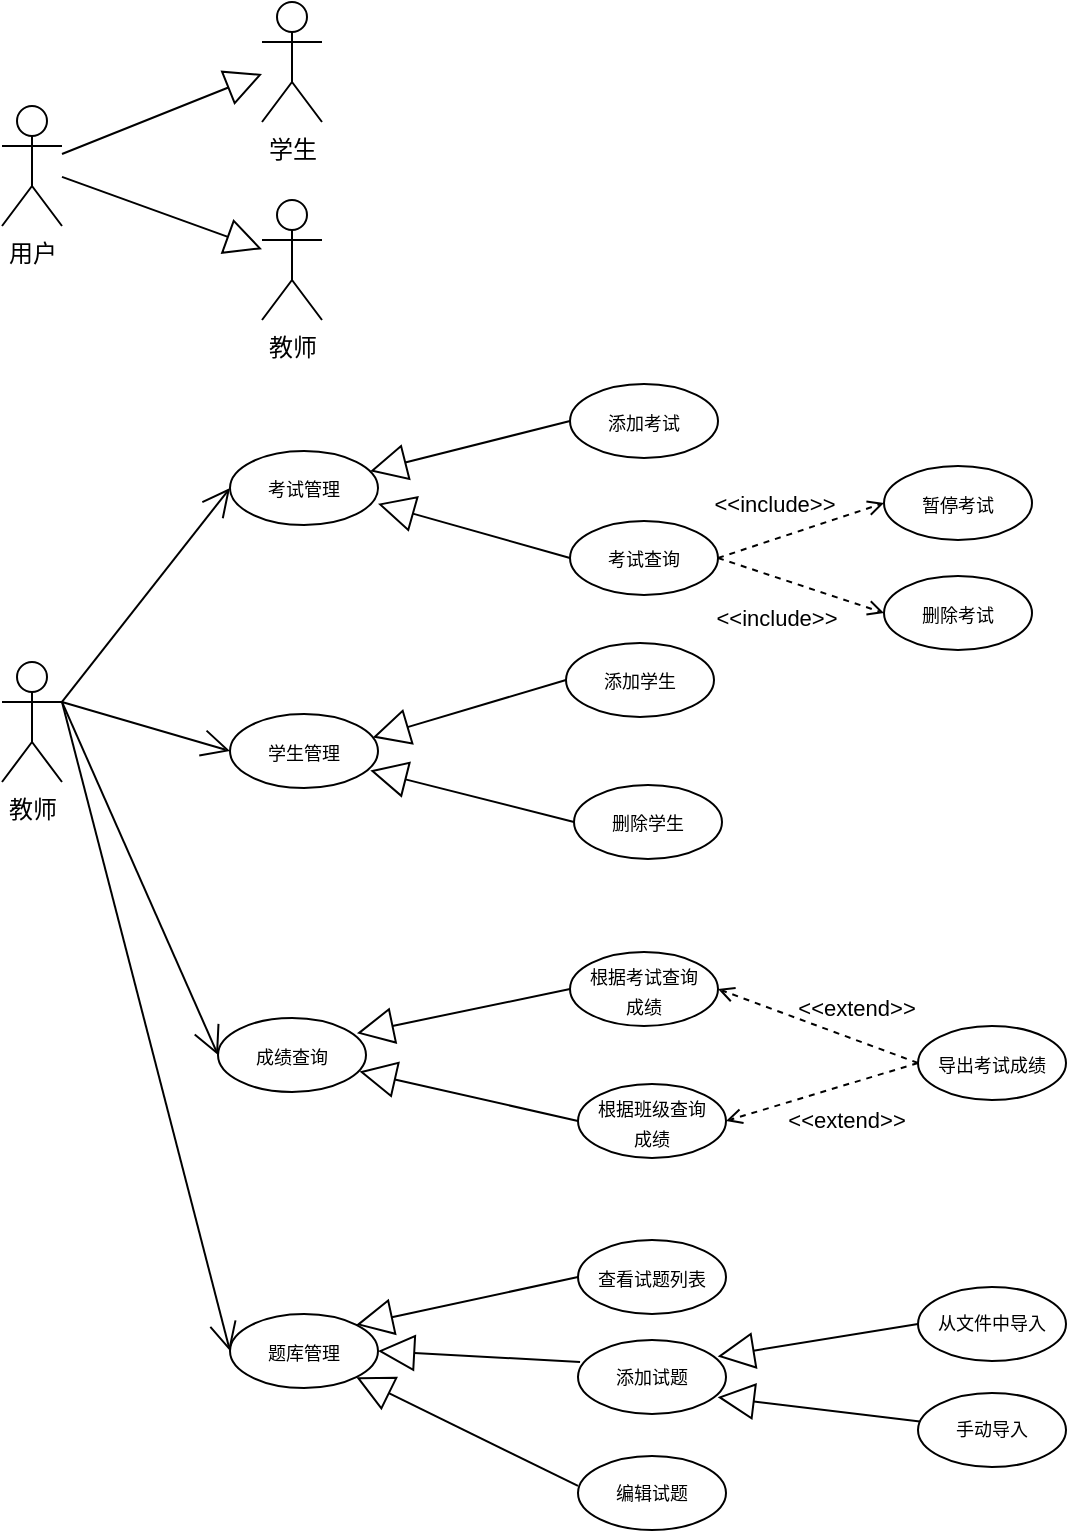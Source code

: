 <mxfile version="22.0.6" type="github">
  <diagram name="第 1 页" id="3lVjMvXGMsNSBRNJ-Gpm">
    <mxGraphModel dx="535" dy="314" grid="0" gridSize="10" guides="1" tooltips="1" connect="1" arrows="1" fold="1" page="0" pageScale="1" pageWidth="827" pageHeight="1169" math="0" shadow="0">
      <root>
        <mxCell id="0" />
        <mxCell id="1" parent="0" />
        <mxCell id="XecLKfTDn2Nf4i1a0BZ--1" value="学生" style="shape=umlActor;verticalLabelPosition=bottom;verticalAlign=top;html=1;" vertex="1" parent="1">
          <mxGeometry x="170" y="168" width="30" height="60" as="geometry" />
        </mxCell>
        <mxCell id="XecLKfTDn2Nf4i1a0BZ--3" value="用户" style="shape=umlActor;verticalLabelPosition=bottom;verticalAlign=top;html=1;" vertex="1" parent="1">
          <mxGeometry x="40" y="220" width="30" height="60" as="geometry" />
        </mxCell>
        <mxCell id="XecLKfTDn2Nf4i1a0BZ--4" value="教师" style="shape=umlActor;verticalLabelPosition=bottom;verticalAlign=top;html=1;" vertex="1" parent="1">
          <mxGeometry x="170" y="267" width="30" height="60" as="geometry" />
        </mxCell>
        <mxCell id="XecLKfTDn2Nf4i1a0BZ--18" value="" style="endArrow=block;endSize=16;endFill=0;html=1;rounded=0;" edge="1" parent="1" source="XecLKfTDn2Nf4i1a0BZ--3" target="XecLKfTDn2Nf4i1a0BZ--1">
          <mxGeometry width="160" relative="1" as="geometry">
            <mxPoint x="68" y="404" as="sourcePoint" />
            <mxPoint x="228" y="404" as="targetPoint" />
          </mxGeometry>
        </mxCell>
        <mxCell id="XecLKfTDn2Nf4i1a0BZ--19" value="" style="endArrow=block;endSize=16;endFill=0;html=1;rounded=0;" edge="1" parent="1" source="XecLKfTDn2Nf4i1a0BZ--3" target="XecLKfTDn2Nf4i1a0BZ--4">
          <mxGeometry width="160" relative="1" as="geometry">
            <mxPoint x="118" y="277" as="sourcePoint" />
            <mxPoint x="218" y="223" as="targetPoint" />
          </mxGeometry>
        </mxCell>
        <mxCell id="XecLKfTDn2Nf4i1a0BZ--20" value="教师" style="shape=umlActor;verticalLabelPosition=bottom;verticalAlign=top;html=1;" vertex="1" parent="1">
          <mxGeometry x="40" y="498" width="30" height="60" as="geometry" />
        </mxCell>
        <mxCell id="XecLKfTDn2Nf4i1a0BZ--21" value="&lt;font style=&quot;font-size: 9px;&quot;&gt;考试管理&lt;/font&gt;" style="ellipse;whiteSpace=wrap;html=1;" vertex="1" parent="1">
          <mxGeometry x="154" y="392.5" width="74" height="37" as="geometry" />
        </mxCell>
        <mxCell id="XecLKfTDn2Nf4i1a0BZ--22" value="" style="endArrow=open;endFill=1;endSize=12;html=1;rounded=0;exitX=1;exitY=0.333;exitDx=0;exitDy=0;exitPerimeter=0;entryX=0;entryY=0.5;entryDx=0;entryDy=0;" edge="1" parent="1" source="XecLKfTDn2Nf4i1a0BZ--20" target="XecLKfTDn2Nf4i1a0BZ--21">
          <mxGeometry width="160" relative="1" as="geometry">
            <mxPoint x="122" y="535" as="sourcePoint" />
            <mxPoint x="282" y="535" as="targetPoint" />
          </mxGeometry>
        </mxCell>
        <mxCell id="XecLKfTDn2Nf4i1a0BZ--24" value="&lt;font style=&quot;font-size: 9px;&quot;&gt;学生管理&lt;/font&gt;" style="ellipse;whiteSpace=wrap;html=1;" vertex="1" parent="1">
          <mxGeometry x="154" y="524" width="74" height="37" as="geometry" />
        </mxCell>
        <mxCell id="XecLKfTDn2Nf4i1a0BZ--26" value="&lt;font style=&quot;font-size: 9px;&quot;&gt;成绩查询&lt;/font&gt;" style="ellipse;whiteSpace=wrap;html=1;" vertex="1" parent="1">
          <mxGeometry x="148" y="676" width="74" height="37" as="geometry" />
        </mxCell>
        <mxCell id="XecLKfTDn2Nf4i1a0BZ--27" value="&lt;font style=&quot;font-size: 9px;&quot;&gt;题库管理&lt;/font&gt;" style="ellipse;whiteSpace=wrap;html=1;" vertex="1" parent="1">
          <mxGeometry x="154" y="824" width="74" height="37" as="geometry" />
        </mxCell>
        <mxCell id="XecLKfTDn2Nf4i1a0BZ--28" value="" style="endArrow=open;endFill=1;endSize=12;html=1;rounded=0;exitX=1;exitY=0.333;exitDx=0;exitDy=0;exitPerimeter=0;entryX=0;entryY=0.5;entryDx=0;entryDy=0;" edge="1" parent="1" source="XecLKfTDn2Nf4i1a0BZ--20" target="XecLKfTDn2Nf4i1a0BZ--24">
          <mxGeometry width="160" relative="1" as="geometry">
            <mxPoint x="80" y="528" as="sourcePoint" />
            <mxPoint x="168" y="498" as="targetPoint" />
          </mxGeometry>
        </mxCell>
        <mxCell id="XecLKfTDn2Nf4i1a0BZ--29" value="" style="endArrow=open;endFill=1;endSize=12;html=1;rounded=0;exitX=1;exitY=0.333;exitDx=0;exitDy=0;exitPerimeter=0;entryX=0;entryY=0.5;entryDx=0;entryDy=0;" edge="1" parent="1" source="XecLKfTDn2Nf4i1a0BZ--20" target="XecLKfTDn2Nf4i1a0BZ--26">
          <mxGeometry width="160" relative="1" as="geometry">
            <mxPoint x="80" y="528" as="sourcePoint" />
            <mxPoint x="168" y="553" as="targetPoint" />
          </mxGeometry>
        </mxCell>
        <mxCell id="XecLKfTDn2Nf4i1a0BZ--30" value="" style="endArrow=open;endFill=1;endSize=12;html=1;rounded=0;exitX=1;exitY=0.333;exitDx=0;exitDy=0;exitPerimeter=0;entryX=0;entryY=0.5;entryDx=0;entryDy=0;" edge="1" parent="1" source="XecLKfTDn2Nf4i1a0BZ--20" target="XecLKfTDn2Nf4i1a0BZ--27">
          <mxGeometry width="160" relative="1" as="geometry">
            <mxPoint x="80" y="528" as="sourcePoint" />
            <mxPoint x="168" y="608" as="targetPoint" />
          </mxGeometry>
        </mxCell>
        <mxCell id="XecLKfTDn2Nf4i1a0BZ--31" value="&lt;font style=&quot;font-size: 9px;&quot;&gt;添加考试&lt;/font&gt;" style="ellipse;whiteSpace=wrap;html=1;" vertex="1" parent="1">
          <mxGeometry x="324" y="359" width="74" height="37" as="geometry" />
        </mxCell>
        <mxCell id="XecLKfTDn2Nf4i1a0BZ--32" value="&lt;font style=&quot;font-size: 9px;&quot;&gt;考试查询&lt;/font&gt;" style="ellipse;whiteSpace=wrap;html=1;" vertex="1" parent="1">
          <mxGeometry x="324" y="427.5" width="74" height="37" as="geometry" />
        </mxCell>
        <mxCell id="XecLKfTDn2Nf4i1a0BZ--35" value="&lt;font style=&quot;font-size: 9px;&quot;&gt;删除考试&lt;/font&gt;" style="ellipse;whiteSpace=wrap;html=1;" vertex="1" parent="1">
          <mxGeometry x="481" y="455" width="74" height="37" as="geometry" />
        </mxCell>
        <mxCell id="XecLKfTDn2Nf4i1a0BZ--36" value="&lt;font style=&quot;font-size: 9px;&quot;&gt;暂停考试&lt;/font&gt;" style="ellipse;whiteSpace=wrap;html=1;" vertex="1" parent="1">
          <mxGeometry x="481" y="400" width="74" height="37" as="geometry" />
        </mxCell>
        <mxCell id="XecLKfTDn2Nf4i1a0BZ--37" value="&amp;lt;&amp;lt;include&amp;gt;&amp;gt;" style="html=1;verticalAlign=bottom;labelBackgroundColor=none;endArrow=open;endFill=0;dashed=1;rounded=0;exitX=1;exitY=0.5;exitDx=0;exitDy=0;entryX=0;entryY=0.5;entryDx=0;entryDy=0;" edge="1" parent="1" source="XecLKfTDn2Nf4i1a0BZ--32" target="XecLKfTDn2Nf4i1a0BZ--36">
          <mxGeometry x="-0.264" y="7" width="160" relative="1" as="geometry">
            <mxPoint x="228" y="421" as="sourcePoint" />
            <mxPoint x="334" y="456" as="targetPoint" />
            <mxPoint y="-1" as="offset" />
          </mxGeometry>
        </mxCell>
        <mxCell id="XecLKfTDn2Nf4i1a0BZ--38" value="&amp;lt;&amp;lt;include&amp;gt;&amp;gt;" style="html=1;verticalAlign=bottom;labelBackgroundColor=none;endArrow=open;endFill=0;dashed=1;rounded=0;exitX=1;exitY=0.5;exitDx=0;exitDy=0;entryX=0;entryY=0.5;entryDx=0;entryDy=0;" edge="1" parent="1" source="XecLKfTDn2Nf4i1a0BZ--32" target="XecLKfTDn2Nf4i1a0BZ--35">
          <mxGeometry x="-0.085" y="-28" width="160" relative="1" as="geometry">
            <mxPoint x="408" y="456" as="sourcePoint" />
            <mxPoint x="461" y="407" as="targetPoint" />
            <mxPoint as="offset" />
          </mxGeometry>
        </mxCell>
        <mxCell id="XecLKfTDn2Nf4i1a0BZ--40" value="&lt;font style=&quot;font-size: 9px;&quot;&gt;添加学生&lt;/font&gt;" style="ellipse;whiteSpace=wrap;html=1;" vertex="1" parent="1">
          <mxGeometry x="322" y="488.5" width="74" height="37" as="geometry" />
        </mxCell>
        <mxCell id="XecLKfTDn2Nf4i1a0BZ--42" value="&lt;font style=&quot;font-size: 9px;&quot;&gt;删除学生&lt;/font&gt;" style="ellipse;whiteSpace=wrap;html=1;" vertex="1" parent="1">
          <mxGeometry x="326" y="559.5" width="74" height="37" as="geometry" />
        </mxCell>
        <mxCell id="XecLKfTDn2Nf4i1a0BZ--45" value="&lt;font style=&quot;font-size: 9px;&quot;&gt;根据考试查询&lt;br&gt;成绩&lt;/font&gt;" style="ellipse;whiteSpace=wrap;html=1;" vertex="1" parent="1">
          <mxGeometry x="324" y="643" width="74" height="37" as="geometry" />
        </mxCell>
        <mxCell id="XecLKfTDn2Nf4i1a0BZ--46" value="&lt;font style=&quot;font-size: 9px;&quot;&gt;根据班级查询&lt;br&gt;成绩&lt;/font&gt;" style="ellipse;whiteSpace=wrap;html=1;" vertex="1" parent="1">
          <mxGeometry x="328" y="709" width="74" height="37" as="geometry" />
        </mxCell>
        <mxCell id="XecLKfTDn2Nf4i1a0BZ--49" value="&lt;font style=&quot;font-size: 9px;&quot;&gt;导出考试成绩&lt;/font&gt;" style="ellipse;whiteSpace=wrap;html=1;" vertex="1" parent="1">
          <mxGeometry x="498" y="680" width="74" height="37" as="geometry" />
        </mxCell>
        <mxCell id="XecLKfTDn2Nf4i1a0BZ--52" value="&amp;lt;&amp;lt;extend&amp;gt;&amp;gt;" style="html=1;verticalAlign=bottom;labelBackgroundColor=none;endArrow=open;endFill=0;dashed=1;rounded=0;exitX=0;exitY=0.5;exitDx=0;exitDy=0;entryX=1;entryY=0.5;entryDx=0;entryDy=0;" edge="1" parent="1" source="XecLKfTDn2Nf4i1a0BZ--49" target="XecLKfTDn2Nf4i1a0BZ--45">
          <mxGeometry x="-0.333" y="-7" width="160" relative="1" as="geometry">
            <mxPoint x="439" y="593" as="sourcePoint" />
            <mxPoint x="599" y="593" as="targetPoint" />
            <mxPoint as="offset" />
          </mxGeometry>
        </mxCell>
        <mxCell id="XecLKfTDn2Nf4i1a0BZ--53" value="&amp;lt;&amp;lt;extend&amp;gt;&amp;gt;" style="html=1;verticalAlign=bottom;labelBackgroundColor=none;endArrow=open;endFill=0;dashed=1;rounded=0;exitX=0;exitY=0.5;exitDx=0;exitDy=0;entryX=1;entryY=0.5;entryDx=0;entryDy=0;" edge="1" parent="1" source="XecLKfTDn2Nf4i1a0BZ--49" target="XecLKfTDn2Nf4i1a0BZ--46">
          <mxGeometry x="-0.099" y="26" width="160" relative="1" as="geometry">
            <mxPoint x="488" y="705" as="sourcePoint" />
            <mxPoint x="408" y="672" as="targetPoint" />
            <mxPoint as="offset" />
          </mxGeometry>
        </mxCell>
        <mxCell id="XecLKfTDn2Nf4i1a0BZ--54" style="edgeStyle=orthogonalEdgeStyle;rounded=0;orthogonalLoop=1;jettySize=auto;html=1;exitX=0.5;exitY=1;exitDx=0;exitDy=0;" edge="1" parent="1" source="XecLKfTDn2Nf4i1a0BZ--49" target="XecLKfTDn2Nf4i1a0BZ--49">
          <mxGeometry relative="1" as="geometry" />
        </mxCell>
        <mxCell id="XecLKfTDn2Nf4i1a0BZ--55" value="&lt;font style=&quot;font-size: 9px;&quot;&gt;查看试题列表&lt;/font&gt;" style="ellipse;whiteSpace=wrap;html=1;" vertex="1" parent="1">
          <mxGeometry x="328" y="787" width="74" height="37" as="geometry" />
        </mxCell>
        <mxCell id="XecLKfTDn2Nf4i1a0BZ--56" value="&lt;font style=&quot;font-size: 9px;&quot;&gt;添加试题&lt;/font&gt;" style="ellipse;whiteSpace=wrap;html=1;fontSize=9;" vertex="1" parent="1">
          <mxGeometry x="328" y="837" width="74" height="37" as="geometry" />
        </mxCell>
        <mxCell id="XecLKfTDn2Nf4i1a0BZ--59" value="" style="endArrow=block;endSize=16;endFill=0;html=1;rounded=0;exitX=0;exitY=0.5;exitDx=0;exitDy=0;entryX=0.948;entryY=0.763;entryDx=0;entryDy=0;entryPerimeter=0;" edge="1" parent="1" source="XecLKfTDn2Nf4i1a0BZ--42" target="XecLKfTDn2Nf4i1a0BZ--24">
          <mxGeometry width="160" relative="1" as="geometry">
            <mxPoint x="329" y="575" as="sourcePoint" />
            <mxPoint x="228" y="543" as="targetPoint" />
          </mxGeometry>
        </mxCell>
        <mxCell id="XecLKfTDn2Nf4i1a0BZ--60" value="" style="endArrow=block;endSize=16;endFill=0;html=1;rounded=0;exitX=0;exitY=0.5;exitDx=0;exitDy=0;entryX=0.965;entryY=0.317;entryDx=0;entryDy=0;entryPerimeter=0;" edge="1" parent="1" source="XecLKfTDn2Nf4i1a0BZ--40" target="XecLKfTDn2Nf4i1a0BZ--24">
          <mxGeometry width="160" relative="1" as="geometry">
            <mxPoint x="338" y="590" as="sourcePoint" />
            <mxPoint x="238" y="553" as="targetPoint" />
          </mxGeometry>
        </mxCell>
        <mxCell id="XecLKfTDn2Nf4i1a0BZ--61" value="" style="endArrow=block;endSize=16;endFill=0;html=1;rounded=0;exitX=0;exitY=0.5;exitDx=0;exitDy=0;" edge="1" parent="1" source="XecLKfTDn2Nf4i1a0BZ--31" target="XecLKfTDn2Nf4i1a0BZ--21">
          <mxGeometry width="160" relative="1" as="geometry">
            <mxPoint x="332" y="517" as="sourcePoint" />
            <mxPoint x="235" y="546" as="targetPoint" />
          </mxGeometry>
        </mxCell>
        <mxCell id="XecLKfTDn2Nf4i1a0BZ--62" value="" style="endArrow=block;endSize=16;endFill=0;html=1;rounded=0;exitX=0;exitY=0.5;exitDx=0;exitDy=0;entryX=1;entryY=0.713;entryDx=0;entryDy=0;entryPerimeter=0;" edge="1" parent="1" source="XecLKfTDn2Nf4i1a0BZ--32" target="XecLKfTDn2Nf4i1a0BZ--21">
          <mxGeometry width="160" relative="1" as="geometry">
            <mxPoint x="334" y="388" as="sourcePoint" />
            <mxPoint x="234" y="413" as="targetPoint" />
          </mxGeometry>
        </mxCell>
        <mxCell id="XecLKfTDn2Nf4i1a0BZ--63" value="" style="endArrow=block;endSize=16;endFill=0;html=1;rounded=0;exitX=0;exitY=0.5;exitDx=0;exitDy=0;entryX=0.939;entryY=0.207;entryDx=0;entryDy=0;entryPerimeter=0;" edge="1" parent="1" source="XecLKfTDn2Nf4i1a0BZ--45" target="XecLKfTDn2Nf4i1a0BZ--26">
          <mxGeometry width="160" relative="1" as="geometry">
            <mxPoint x="336" y="588" as="sourcePoint" />
            <mxPoint x="234" y="562" as="targetPoint" />
          </mxGeometry>
        </mxCell>
        <mxCell id="XecLKfTDn2Nf4i1a0BZ--64" value="" style="endArrow=block;endSize=16;endFill=0;html=1;rounded=0;exitX=0;exitY=0.5;exitDx=0;exitDy=0;entryX=0.956;entryY=0.722;entryDx=0;entryDy=0;entryPerimeter=0;" edge="1" parent="1" source="XecLKfTDn2Nf4i1a0BZ--46" target="XecLKfTDn2Nf4i1a0BZ--26">
          <mxGeometry width="160" relative="1" as="geometry">
            <mxPoint x="334" y="672" as="sourcePoint" />
            <mxPoint x="221" y="691" as="targetPoint" />
          </mxGeometry>
        </mxCell>
        <mxCell id="XecLKfTDn2Nf4i1a0BZ--65" value="" style="endArrow=block;endSize=16;endFill=0;html=1;rounded=0;exitX=0;exitY=0.5;exitDx=0;exitDy=0;entryX=1;entryY=0;entryDx=0;entryDy=0;" edge="1" parent="1" source="XecLKfTDn2Nf4i1a0BZ--55" target="XecLKfTDn2Nf4i1a0BZ--27">
          <mxGeometry width="160" relative="1" as="geometry">
            <mxPoint x="338" y="738" as="sourcePoint" />
            <mxPoint x="229" y="713" as="targetPoint" />
          </mxGeometry>
        </mxCell>
        <mxCell id="XecLKfTDn2Nf4i1a0BZ--66" value="" style="endArrow=block;endSize=16;endFill=0;html=1;rounded=0;exitX=0.014;exitY=0.297;exitDx=0;exitDy=0;entryX=1;entryY=0.5;entryDx=0;entryDy=0;exitPerimeter=0;" edge="1" parent="1" source="XecLKfTDn2Nf4i1a0BZ--56" target="XecLKfTDn2Nf4i1a0BZ--27">
          <mxGeometry width="160" relative="1" as="geometry">
            <mxPoint x="303" y="820" as="sourcePoint" />
            <mxPoint x="216" y="829" as="targetPoint" />
          </mxGeometry>
        </mxCell>
        <mxCell id="XecLKfTDn2Nf4i1a0BZ--67" value="编辑试题" style="ellipse;whiteSpace=wrap;html=1;fontSize=9;" vertex="1" parent="1">
          <mxGeometry x="328" y="895" width="74" height="37" as="geometry" />
        </mxCell>
        <mxCell id="XecLKfTDn2Nf4i1a0BZ--68" value="" style="endArrow=block;endSize=16;endFill=0;html=1;rounded=0;exitX=0;exitY=0.405;exitDx=0;exitDy=0;entryX=1;entryY=1;entryDx=0;entryDy=0;exitPerimeter=0;" edge="1" parent="1" source="XecLKfTDn2Nf4i1a0BZ--67" target="XecLKfTDn2Nf4i1a0BZ--27">
          <mxGeometry width="160" relative="1" as="geometry">
            <mxPoint x="339" y="864" as="sourcePoint" />
            <mxPoint x="227" y="849" as="targetPoint" />
          </mxGeometry>
        </mxCell>
        <mxCell id="XecLKfTDn2Nf4i1a0BZ--71" style="rounded=0;orthogonalLoop=1;jettySize=auto;html=1;entryX=0.944;entryY=0.223;entryDx=0;entryDy=0;strokeColor=default;endArrow=block;endSize=16;endFill=0;exitX=0;exitY=0.5;exitDx=0;exitDy=0;entryPerimeter=0;" edge="1" parent="1" source="XecLKfTDn2Nf4i1a0BZ--69" target="XecLKfTDn2Nf4i1a0BZ--56">
          <mxGeometry relative="1" as="geometry" />
        </mxCell>
        <mxCell id="XecLKfTDn2Nf4i1a0BZ--69" value="&lt;font style=&quot;font-size: 9px;&quot;&gt;从文件中导入&lt;br&gt;&lt;/font&gt;" style="ellipse;whiteSpace=wrap;html=1;fontSize=9;" vertex="1" parent="1">
          <mxGeometry x="498" y="810.5" width="74" height="37" as="geometry" />
        </mxCell>
        <mxCell id="XecLKfTDn2Nf4i1a0BZ--72" style="rounded=0;orthogonalLoop=1;jettySize=auto;html=1;entryX=0.944;entryY=0.772;entryDx=0;entryDy=0;endArrow=block;endSize=16;endFill=0;entryPerimeter=0;" edge="1" parent="1" source="XecLKfTDn2Nf4i1a0BZ--70" target="XecLKfTDn2Nf4i1a0BZ--56">
          <mxGeometry relative="1" as="geometry" />
        </mxCell>
        <mxCell id="XecLKfTDn2Nf4i1a0BZ--70" value="&lt;font style=&quot;font-size: 9px;&quot;&gt;手动导入&lt;br&gt;&lt;/font&gt;" style="ellipse;whiteSpace=wrap;html=1;fontSize=9;" vertex="1" parent="1">
          <mxGeometry x="498" y="863.5" width="74" height="37" as="geometry" />
        </mxCell>
      </root>
    </mxGraphModel>
  </diagram>
</mxfile>
